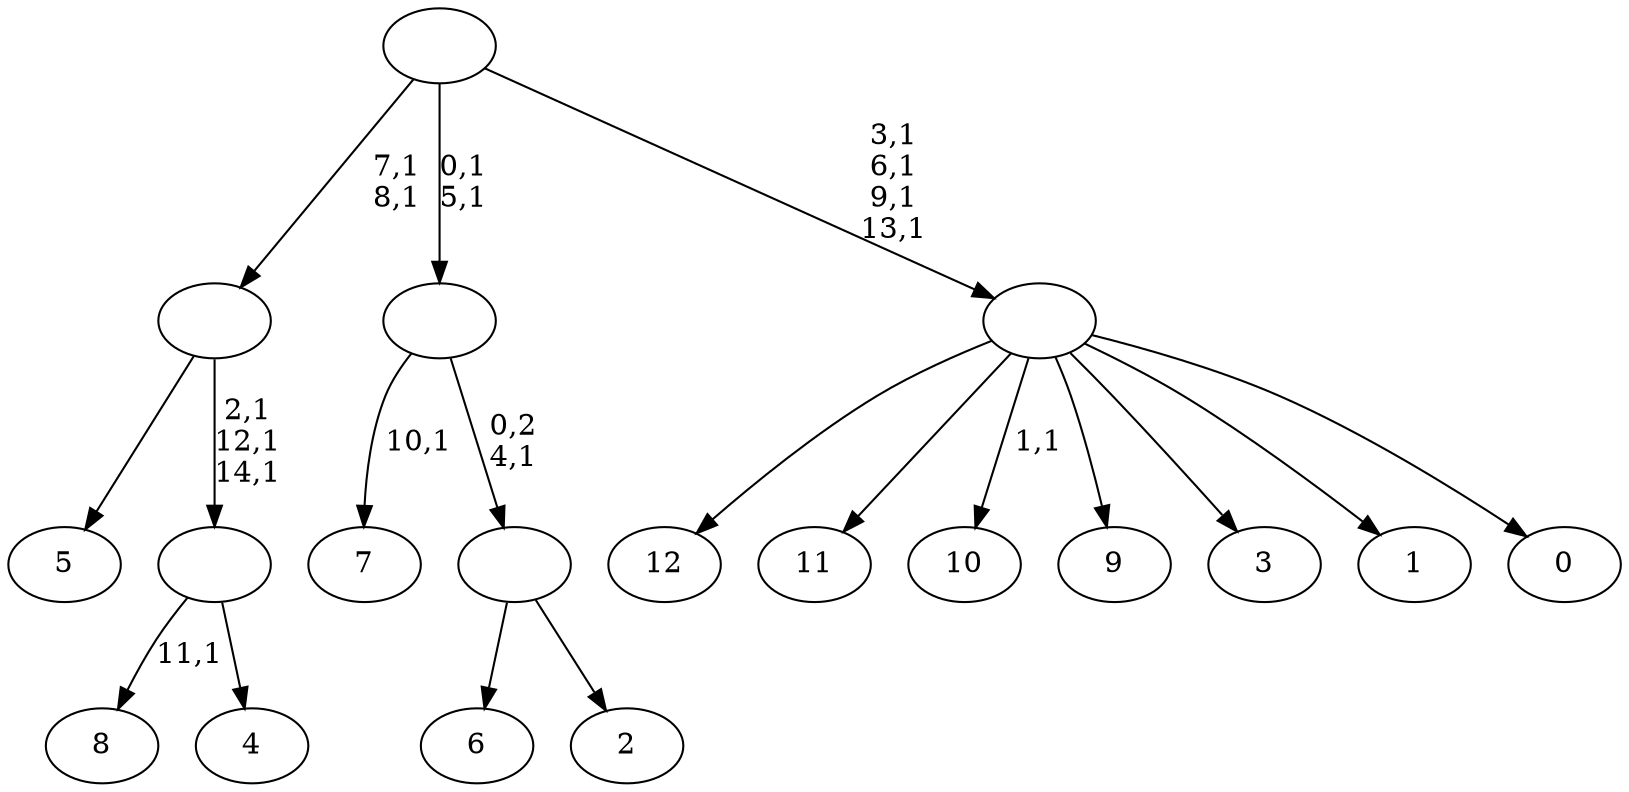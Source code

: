 digraph T {
	28 [label="12"]
	27 [label="11"]
	26 [label="10"]
	24 [label="9"]
	23 [label="8"]
	21 [label="7"]
	19 [label="6"]
	18 [label="5"]
	17 [label="4"]
	16 [label=""]
	13 [label=""]
	11 [label="3"]
	10 [label="2"]
	9 [label=""]
	8 [label=""]
	6 [label="1"]
	5 [label="0"]
	4 [label=""]
	0 [label=""]
	16 -> 23 [label="11,1"]
	16 -> 17 [label=""]
	13 -> 16 [label="2,1\n12,1\n14,1"]
	13 -> 18 [label=""]
	9 -> 19 [label=""]
	9 -> 10 [label=""]
	8 -> 21 [label="10,1"]
	8 -> 9 [label="0,2\n4,1"]
	4 -> 26 [label="1,1"]
	4 -> 28 [label=""]
	4 -> 27 [label=""]
	4 -> 24 [label=""]
	4 -> 11 [label=""]
	4 -> 6 [label=""]
	4 -> 5 [label=""]
	0 -> 4 [label="3,1\n6,1\n9,1\n13,1"]
	0 -> 8 [label="0,1\n5,1"]
	0 -> 13 [label="7,1\n8,1"]
}
